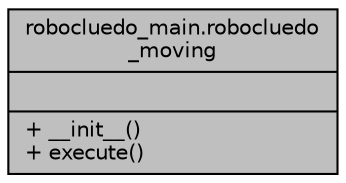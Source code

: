 digraph "robocluedo_main.robocluedo_moving"
{
 // LATEX_PDF_SIZE
  edge [fontname="Helvetica",fontsize="10",labelfontname="Helvetica",labelfontsize="10"];
  node [fontname="Helvetica",fontsize="10",shape=record];
  Node1 [label="{robocluedo_main.robocluedo\l_moving\n||+ __init__()\l+ execute()\l}",height=0.2,width=0.4,color="black", fillcolor="grey75", style="filled", fontcolor="black",tooltip="implementation of the state moving."];
}
